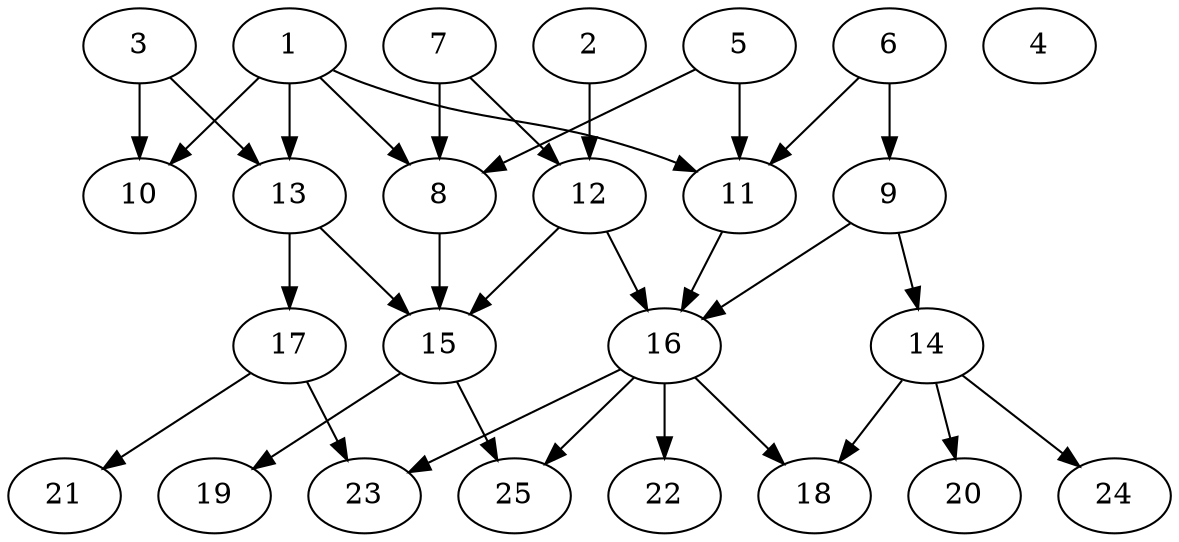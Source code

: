 // DAG (tier=2-normal, mode=compute, n=25, ccr=0.392, fat=0.572, density=0.488, regular=0.406, jump=0.171, mindata=524288, maxdata=8388608)
// DAG automatically generated by daggen at Sun Aug 24 16:33:33 2025
// /home/ermia/Project/Environments/daggen/bin/daggen --dot --ccr 0.392 --fat 0.572 --regular 0.406 --density 0.488 --jump 0.171 --mindata 524288 --maxdata 8388608 -n 25 
digraph G {
  1 [size="252696801772648267776", alpha="0.07", expect_size="126348400886324133888"]
  1 -> 8 [size ="319759274999808"]
  1 -> 10 [size ="319759274999808"]
  1 -> 11 [size ="319759274999808"]
  1 -> 13 [size ="319759274999808"]
  2 [size="929069218861689856", alpha="0.20", expect_size="464534609430844928"]
  2 -> 12 [size ="358355428179968"]
  3 [size="73786976294838206464", alpha="0.14", expect_size="36893488147419103232"]
  3 -> 10 [size ="140737488355328"]
  3 -> 13 [size ="140737488355328"]
  4 [size="114656273627257248", alpha="0.12", expect_size="57328136813628624"]
  5 [size="594105353902726912", alpha="0.05", expect_size="297052676951363456"]
  5 -> 8 [size ="218872741363712"]
  5 -> 11 [size ="218872741363712"]
  6 [size="252328618049472036864", alpha="0.07", expect_size="126164309024736018432"]
  6 -> 9 [size ="319448602902528"]
  6 -> 11 [size ="319448602902528"]
  7 [size="473956503981712736256", alpha="0.12", expect_size="236978251990856368128"]
  7 -> 8 [size ="486312738029568"]
  7 -> 12 [size ="486312738029568"]
  8 [size="488862885928624979968", alpha="0.13", expect_size="244431442964312489984"]
  8 -> 15 [size ="496456687419392"]
  9 [size="452785015707912576", alpha="0.12", expect_size="226392507853956288"]
  9 -> 14 [size ="374992554426368"]
  9 -> 16 [size ="374992554426368"]
  10 [size="10288768773758386176", alpha="0.14", expect_size="5144384386879193088"]
  11 [size="623562216652678", alpha="0.11", expect_size="311781108326339"]
  11 -> 16 [size ="44839995441152"]
  12 [size="137710410981879840768", alpha="0.04", expect_size="68855205490939920384"]
  12 -> 15 [size ="213337811976192"]
  12 -> 16 [size ="213337811976192"]
  13 [size="424353406606353728", alpha="0.06", expect_size="212176703303176864"]
  13 -> 15 [size ="186409935699968"]
  13 -> 17 [size ="186409935699968"]
  14 [size="8664517778806158", alpha="0.19", expect_size="4332258889403079"]
  14 -> 18 [size ="3878892339200"]
  14 -> 20 [size ="3878892339200"]
  14 -> 24 [size ="3878892339200"]
  15 [size="23193990153109504000", alpha="0.05", expect_size="11596995076554752000"]
  15 -> 19 [size ="65063931084800"]
  15 -> 25 [size ="65063931084800"]
  16 [size="650623658053632", alpha="0.01", expect_size="325311829026816"]
  16 -> 18 [size ="53609781788672"]
  16 -> 22 [size ="53609781788672"]
  16 -> 23 [size ="53609781788672"]
  16 -> 25 [size ="53609781788672"]
  17 [size="6646787587992470", alpha="0.12", expect_size="3323393793996235"]
  17 -> 21 [size ="110414079721472"]
  17 -> 23 [size ="110414079721472"]
  18 [size="764635129019629568", alpha="0.06", expect_size="382317564509814784"]
  19 [size="29457364015177007104", alpha="0.18", expect_size="14728682007588503552"]
  20 [size="16397595266393309184", alpha="0.16", expect_size="8198797633196654592"]
  21 [size="14190024438729522", alpha="0.16", expect_size="7095012219364761"]
  22 [size="259215337898213632", alpha="0.14", expect_size="129607668949106816"]
  23 [size="233690502984991424", alpha="0.17", expect_size="116845251492495712"]
  24 [size="239945794307295456", alpha="0.16", expect_size="119972897153647728"]
  25 [size="303117763591798784000", alpha="0.17", expect_size="151558881795899392000"]
}